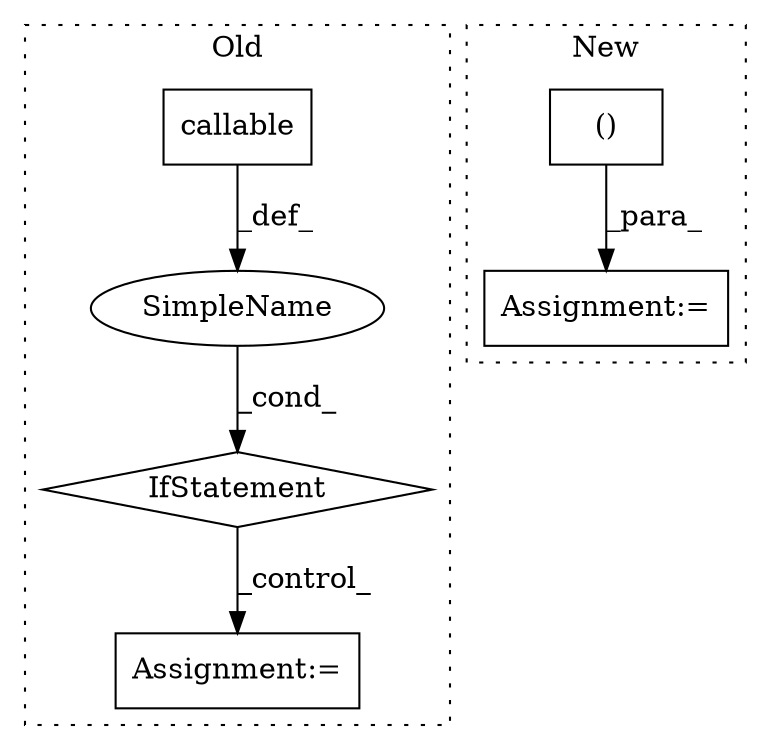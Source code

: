 digraph G {
subgraph cluster0 {
1 [label="callable" a="32" s="485,500" l="9,1" shape="box"];
3 [label="IfStatement" a="25" s="481,501" l="4,2" shape="diamond"];
4 [label="Assignment:=" a="7" s="607" l="26" shape="box"];
5 [label="SimpleName" a="42" s="" l="" shape="ellipse"];
label = "Old";
style="dotted";
}
subgraph cluster1 {
2 [label="()" a="106" s="1282" l="31" shape="box"];
6 [label="Assignment:=" a="7" s="1252" l="1" shape="box"];
label = "New";
style="dotted";
}
1 -> 5 [label="_def_"];
2 -> 6 [label="_para_"];
3 -> 4 [label="_control_"];
5 -> 3 [label="_cond_"];
}